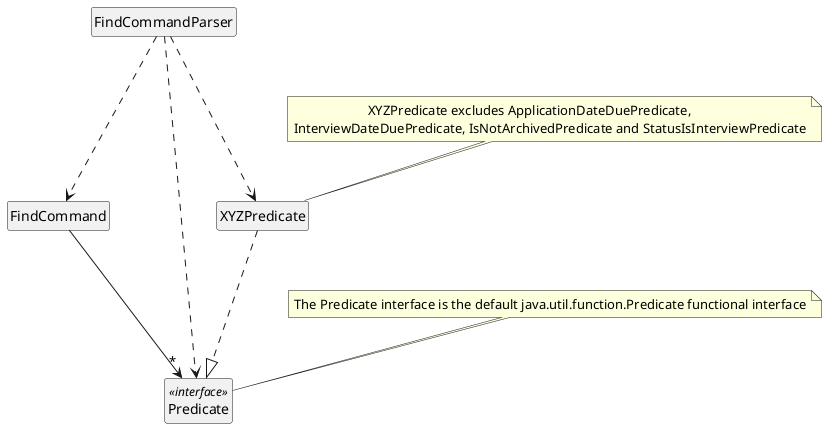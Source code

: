 @startuml

hide circle
hide empty members
skinparam classAttributeIconSize 0

Class FindCommandParser {

}

Class FindCommand {

}

Class Predicate <<interface>> {

}

Class XYZPredicate {

}

note as N1
  The Predicate interface is the default java.util.function.Predicate functional interface
end note

note as N2
                        XYZPredicate excludes ApplicationDateDuePredicate,
  InterviewDateDuePredicate, IsNotArchivedPredicate and StatusIsInterviewPredicate
end note

N1 .. Predicate
N2 .. XYZPredicate
FindCommandParser ...> XYZPredicate
FindCommandParser ...> Predicate
FindCommandParser ...> FindCommand
FindCommand ---> "*" Predicate
XYZPredicate ...|> Predicate

@enduml
